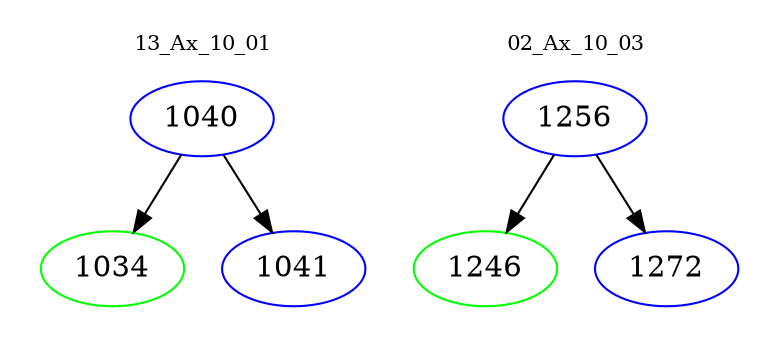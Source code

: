 digraph{
subgraph cluster_0 {
color = white
label = "13_Ax_10_01";
fontsize=10;
T0_1040 [label="1040", color="blue"]
T0_1040 -> T0_1034 [color="black"]
T0_1034 [label="1034", color="green"]
T0_1040 -> T0_1041 [color="black"]
T0_1041 [label="1041", color="blue"]
}
subgraph cluster_1 {
color = white
label = "02_Ax_10_03";
fontsize=10;
T1_1256 [label="1256", color="blue"]
T1_1256 -> T1_1246 [color="black"]
T1_1246 [label="1246", color="green"]
T1_1256 -> T1_1272 [color="black"]
T1_1272 [label="1272", color="blue"]
}
}

